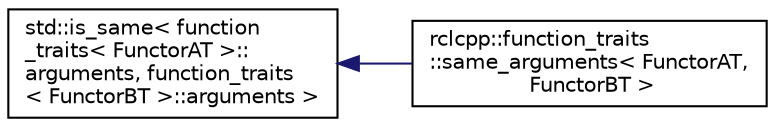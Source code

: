 digraph "Graphical Class Hierarchy"
{
  edge [fontname="Helvetica",fontsize="10",labelfontname="Helvetica",labelfontsize="10"];
  node [fontname="Helvetica",fontsize="10",shape=record];
  rankdir="LR";
  Node0 [label="std::is_same\< function\l_traits\< FunctorAT \>::\larguments, function_traits\l\< FunctorBT \>::arguments \>",height=0.2,width=0.4,color="black", fillcolor="white", style="filled",URL="/home/developer/workspaces/docs_crystal/doxygen_tag_files/cppreference-doxygen-web.tag.xml$cpp/types/is_same.html"];
  Node0 -> Node1 [dir="back",color="midnightblue",fontsize="10",style="solid",fontname="Helvetica"];
  Node1 [label="rclcpp::function_traits\l::same_arguments\< FunctorAT,\l FunctorBT \>",height=0.2,width=0.4,color="black", fillcolor="white", style="filled",URL="$structrclcpp_1_1function__traits_1_1same__arguments.html"];
}
